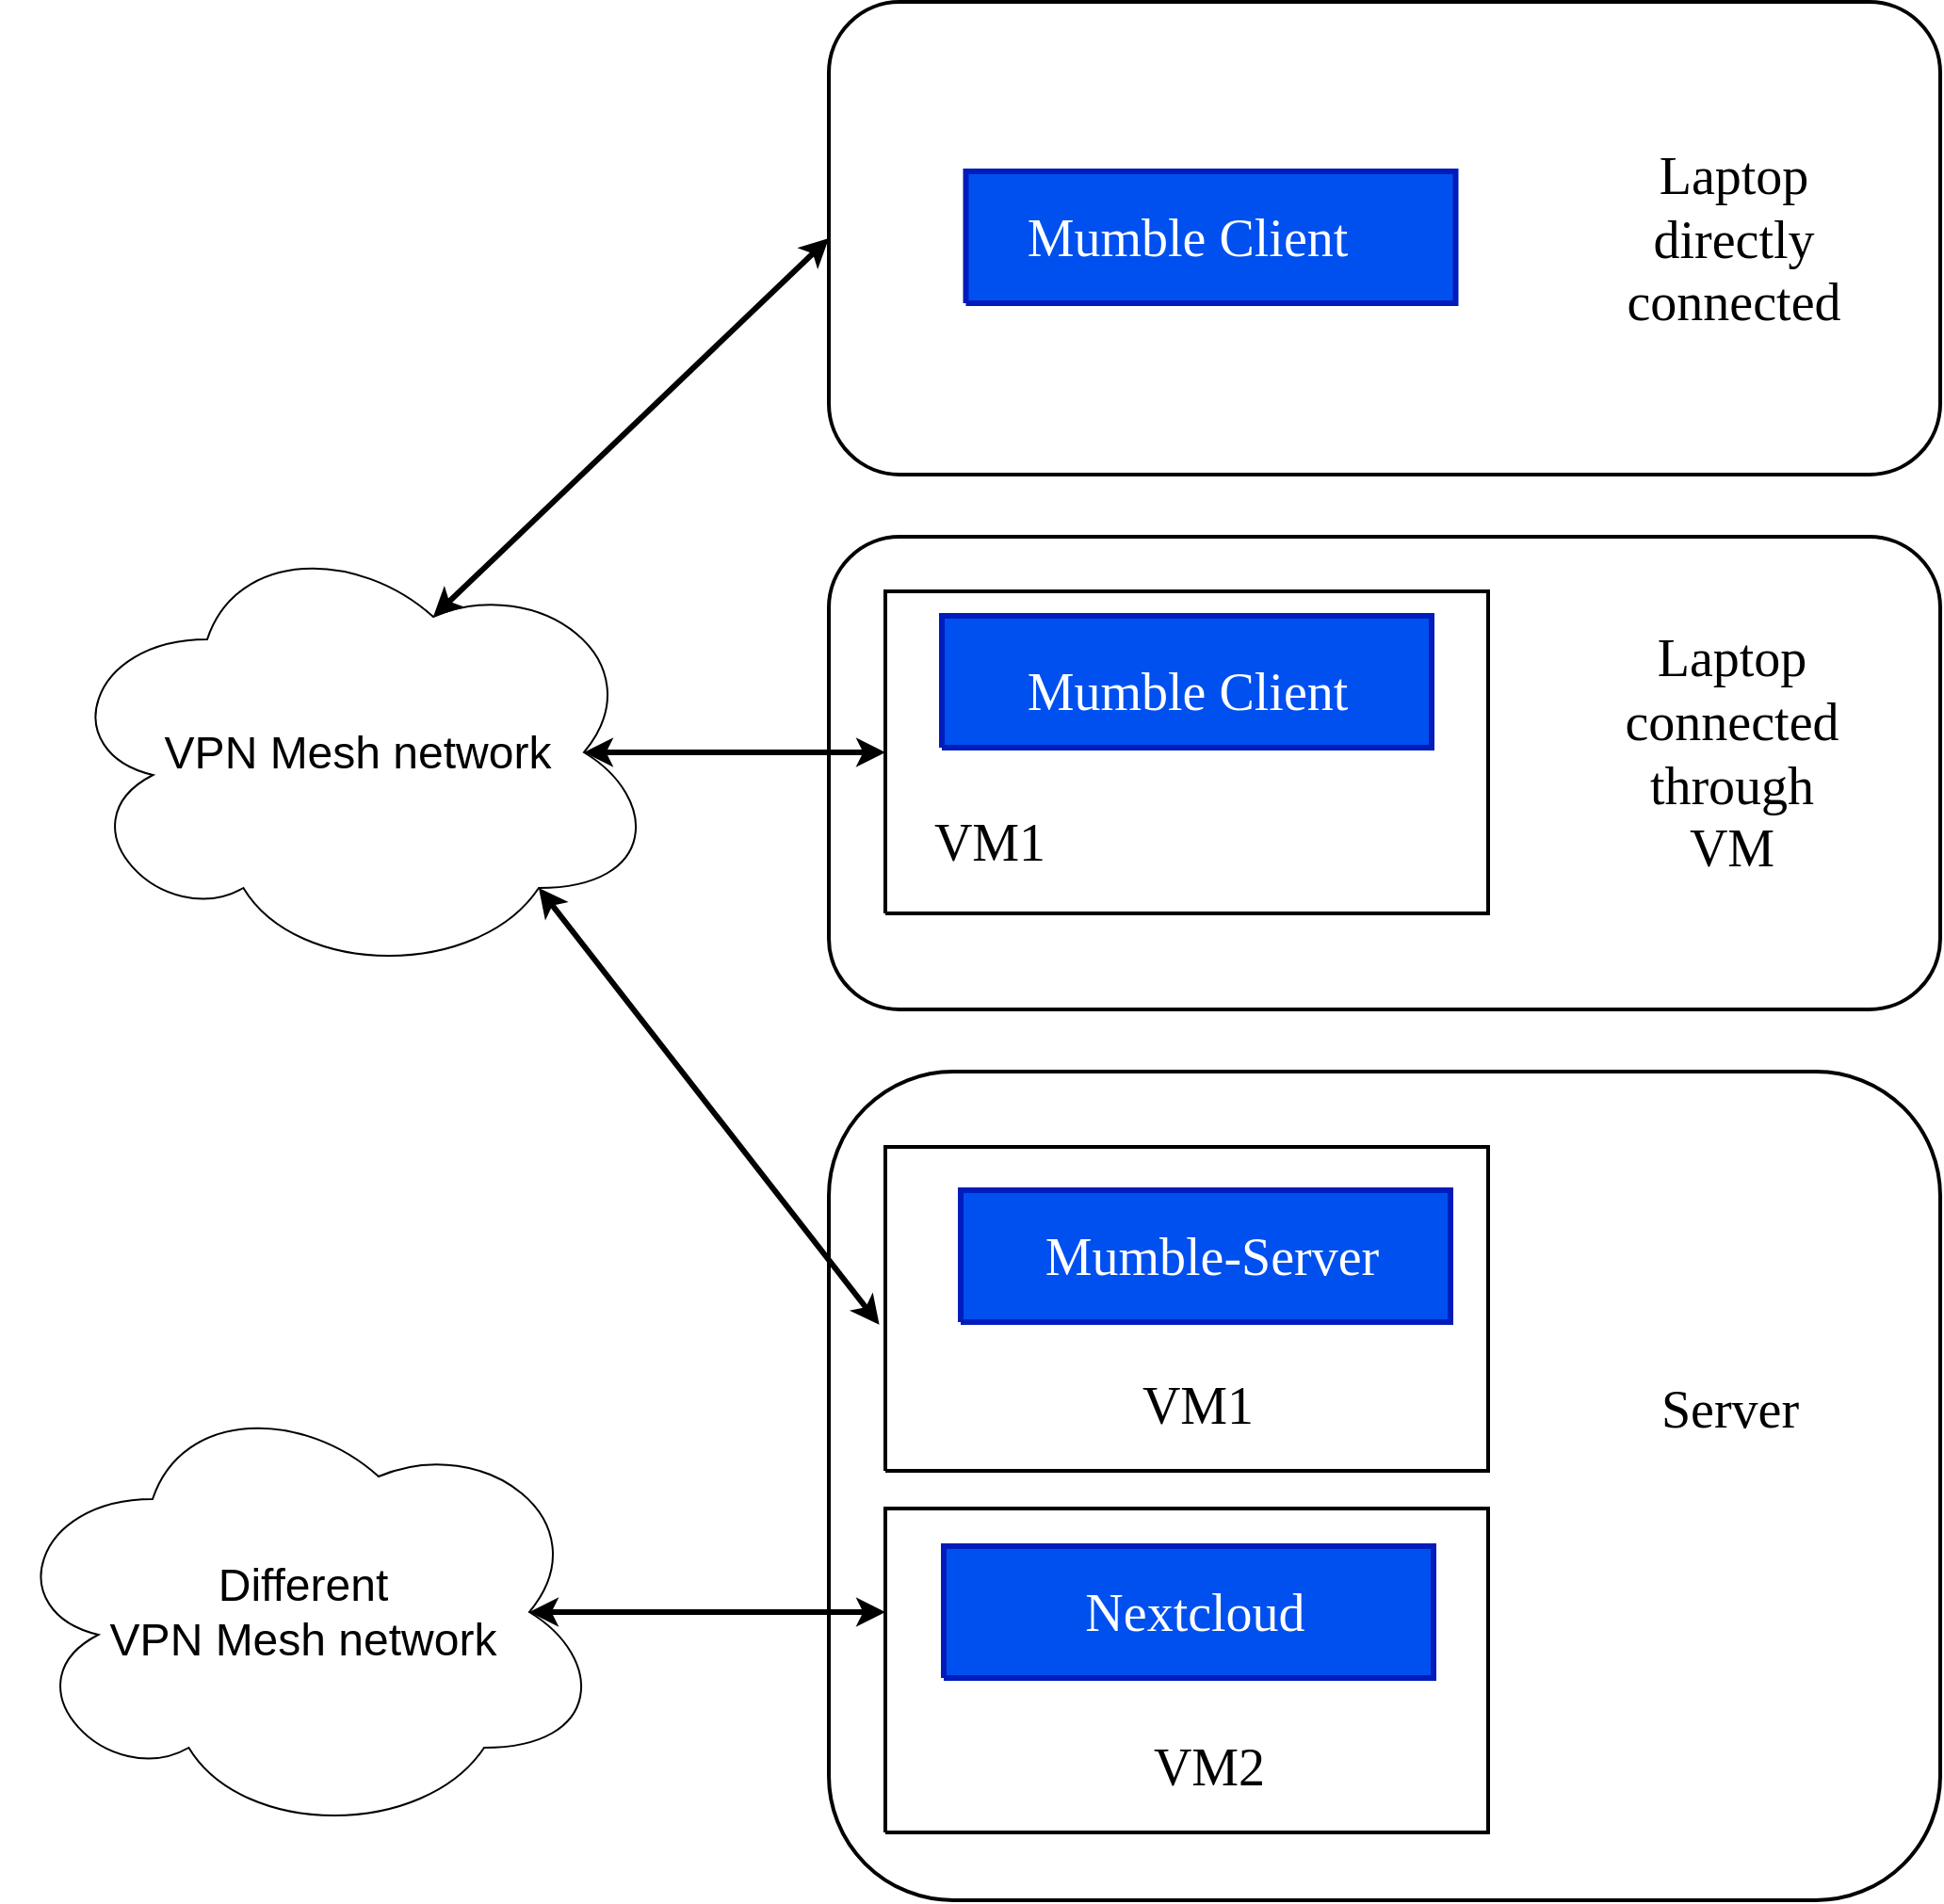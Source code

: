 <mxfile version="21.5.0" type="device">
  <diagram name="Page-1" id="Page-1">
    <mxGraphModel dx="1189" dy="1089" grid="1" gridSize="10" guides="1" tooltips="1" connect="1" arrows="1" fold="1" page="1" pageScale="1" pageWidth="850" pageHeight="1100" math="0" shadow="0">
      <root>
        <mxCell id="0" />
        <mxCell id="1" value="Connector" parent="0" />
        <mxCell id="r0mgfz6IdKgSaTeHQ_le-42" value="" style="group" vertex="1" connectable="0" parent="1">
          <mxGeometry x="591" y="788" width="709" height="440" as="geometry" />
        </mxCell>
        <mxCell id="b6oYJSDJwjR9OZKanJwb-46" value="" style="rounded=1;whiteSpace=wrap;html=1;hachureGap=4;pointerEvents=0;strokeWidth=2;" parent="r0mgfz6IdKgSaTeHQ_le-42" vertex="1">
          <mxGeometry x="119" width="590" height="440" as="geometry" />
        </mxCell>
        <mxCell id="5" value="" style="verticalAlign=middle;align=center;vsdxID=5;shape=stencil(nZBLDoAgDERP0z3SIyjew0SURgSD+Lu9kMZoXLhwN9O+tukAlrNpJg1SzDH4QW/URgNYgZTkjA4UkwJUgGXng+6DX1zLfmoymdXo17xh5zmRJ6Q42BWCfc2oJfdAr+Yv+AP9Cb7OJ3H/2JG1HNGz/84klThPVCc=);strokeWidth=2;labelBackgroundColor=none;rounded=0;html=1;whiteSpace=wrap;" parent="r0mgfz6IdKgSaTeHQ_le-42" vertex="1">
          <mxGeometry x="149" y="40" width="320" height="172" as="geometry" />
        </mxCell>
        <mxCell id="14" value="&lt;font data-darkreader-inline-color=&quot;&quot; style=&quot;font-size: 22px; font-family: &amp;quot;calibri&amp;quot;; color: rgb(0, 0, 0); direction: ltr; letter-spacing: 0px; line-height: 120%; opacity: 1; --darkreader-inline-color: #e8e6e3;&quot;&gt;&lt;font style=&quot;font-size: 28px&quot;&gt;VM1&lt;/font&gt;&lt;/font&gt;" style="verticalAlign=middle;align=center;vsdxID=19;fillColor=none;gradientColor=none;shape=stencil(nZBLDoAgDERP0z3SIyjew0SURgSD+Lu9kMZoXLhwN9O+tukAlrNpJg1SzDH4QW/URgNYgZTkjA4UkwJUgGXng+6DX1zLfmoymdXo17xh5zmRJ6Q42BWCfc2oJfdAr+Yv+AP9Cb7OJ3H/2JG1HNGz/84klThPVCc=);strokeColor=none;labelBackgroundColor=none;rounded=0;html=1;whiteSpace=wrap;" parent="r0mgfz6IdKgSaTeHQ_le-42" vertex="1">
          <mxGeometry x="190" y="152" width="250" height="53" as="geometry" />
        </mxCell>
        <mxCell id="15" value="&lt;font data-darkreader-inline-color=&quot;&quot; style=&quot;font-size: 28px; font-family: Calibri; color: rgb(0, 0, 0); direction: ltr; letter-spacing: 0px; line-height: 120%; opacity: 1; --darkreader-inline-color: #e8e6e3;&quot;&gt;Server&lt;br&gt;&lt;/font&gt;" style="verticalAlign=middle;align=center;vsdxID=20;fillColor=none;gradientColor=none;shape=stencil(nZBLDoAgDERP0z3SIyjew0SURgSD+Lu9kMZoXLhwN9O+tukAlrNpJg1SzDH4QW/URgNYgZTkjA4UkwJUgGXng+6DX1zLfmoymdXo17xh5zmRJ6Q42BWCfc2oJfdAr+Yv+AP9Cb7OJ3H/2JG1HNGz/84klThPVCc=);strokeColor=none;labelBackgroundColor=none;rounded=0;html=1;whiteSpace=wrap;" parent="r0mgfz6IdKgSaTeHQ_le-42" vertex="1">
          <mxGeometry x="535" y="152" width="125" height="53" as="geometry" />
        </mxCell>
        <mxCell id="eZtIASL5zvcn_9goES__-33" style="vsdxID=12;fillColor=#0050ef;shape=stencil(nZBLDoAgDERP0z3SIyjew0SURgSD+Lu9kMZoXLhwN9O+tukAlrNpJg1SzDH4QW/URgNYgZTkjA4UkwJUgGXng+6DX1zLfmoymdXo17xh5zmRJ6Q42BWCfc2oJfdAr+Yv+AP9Cb7OJ3H/2JG1HNGz/84klThPVCc=);strokeColor=#001DBC;strokeWidth=3;labelBackgroundColor=none;rounded=0;html=1;whiteSpace=wrap;fontColor=#ffffff;" parent="r0mgfz6IdKgSaTeHQ_le-42" vertex="1">
          <mxGeometry x="189" y="63" width="260" height="70" as="geometry" />
        </mxCell>
        <mxCell id="eZtIASL5zvcn_9goES__-34" value="&lt;font data-darkreader-inline-color=&quot;&quot; style=&quot;font-size: 28px; font-family: &amp;quot;calibri&amp;quot;; color: rgb(255, 255, 255); direction: ltr; letter-spacing: 0px; line-height: 120%; opacity: 1; --darkreader-inline-color: #e8e6e3;&quot;&gt;Mumble-Server&lt;br&gt;&lt;/font&gt;" style="verticalAlign=middle;align=center;vsdxID=25;fillColor=none;shape=stencil(nZBLDoAgDERP0z3SIyjew0SURgSD+Lu9kMZoXLhwN9O+tukAlrNpJg1SzDH4QW/URgNYgZTkjA4UkwJUgGXng+6DX1zLfmoymdXo17xh5zmRJ6Q42BWCfc2oJfdAr+Yv+AP9Cb7OJ3H/2JG1HNGz/84klThPVCc=);strokeColor=none;labelBackgroundColor=none;rounded=0;html=1;whiteSpace=wrap;" parent="r0mgfz6IdKgSaTeHQ_le-42" vertex="1">
          <mxGeometry x="204.5" y="79.5" width="234.5" height="37" as="geometry" />
        </mxCell>
        <mxCell id="r0mgfz6IdKgSaTeHQ_le-52" value="" style="verticalAlign=middle;align=center;vsdxID=5;shape=stencil(nZBLDoAgDERP0z3SIyjew0SURgSD+Lu9kMZoXLhwN9O+tukAlrNpJg1SzDH4QW/URgNYgZTkjA4UkwJUgGXng+6DX1zLfmoymdXo17xh5zmRJ6Q42BWCfc2oJfdAr+Yv+AP9Cb7OJ3H/2JG1HNGz/84klThPVCc=);strokeWidth=2;labelBackgroundColor=none;rounded=0;html=1;whiteSpace=wrap;" vertex="1" parent="r0mgfz6IdKgSaTeHQ_le-42">
          <mxGeometry x="149" y="232" width="320" height="172" as="geometry" />
        </mxCell>
        <mxCell id="r0mgfz6IdKgSaTeHQ_le-53" value="&lt;font data-darkreader-inline-color=&quot;&quot; style=&quot;font-size: 22px; font-family: &amp;quot;calibri&amp;quot;; color: rgb(0, 0, 0); direction: ltr; letter-spacing: 0px; line-height: 120%; opacity: 1; --darkreader-inline-color: #e8e6e3;&quot;&gt;&lt;font style=&quot;font-size: 28px&quot;&gt;VM2&lt;/font&gt;&lt;/font&gt;" style="verticalAlign=middle;align=center;vsdxID=19;fillColor=none;gradientColor=none;shape=stencil(nZBLDoAgDERP0z3SIyjew0SURgSD+Lu9kMZoXLhwN9O+tukAlrNpJg1SzDH4QW/URgNYgZTkjA4UkwJUgGXng+6DX1zLfmoymdXo17xh5zmRJ6Q42BWCfc2oJfdAr+Yv+AP9Cb7OJ3H/2JG1HNGz/84klThPVCc=);strokeColor=none;labelBackgroundColor=none;rounded=0;html=1;whiteSpace=wrap;" vertex="1" parent="r0mgfz6IdKgSaTeHQ_le-42">
          <mxGeometry x="196" y="344" width="250" height="53" as="geometry" />
        </mxCell>
        <mxCell id="r0mgfz6IdKgSaTeHQ_le-58" style="vsdxID=12;fillColor=#0050ef;shape=stencil(nZBLDoAgDERP0z3SIyjew0SURgSD+Lu9kMZoXLhwN9O+tukAlrNpJg1SzDH4QW/URgNYgZTkjA4UkwJUgGXng+6DX1zLfmoymdXo17xh5zmRJ6Q42BWCfc2oJfdAr+Yv+AP9Cb7OJ3H/2JG1HNGz/84klThPVCc=);strokeColor=#001DBC;strokeWidth=3;labelBackgroundColor=none;rounded=0;html=1;whiteSpace=wrap;fontColor=#ffffff;" vertex="1" parent="r0mgfz6IdKgSaTeHQ_le-42">
          <mxGeometry x="180" y="252" width="260" height="70" as="geometry" />
        </mxCell>
        <mxCell id="r0mgfz6IdKgSaTeHQ_le-59" value="&lt;font data-darkreader-inline-color=&quot;&quot; style=&quot;font-size: 28px; font-family: &amp;quot;calibri&amp;quot;; color: rgb(255, 255, 255); direction: ltr; letter-spacing: 0px; line-height: 120%; opacity: 1; --darkreader-inline-color: #e8e6e3;&quot;&gt;Nextcloud&lt;br&gt;&lt;/font&gt;" style="verticalAlign=middle;align=center;vsdxID=25;fillColor=none;shape=stencil(nZBLDoAgDERP0z3SIyjew0SURgSD+Lu9kMZoXLhwN9O+tukAlrNpJg1SzDH4QW/URgNYgZTkjA4UkwJUgGXng+6DX1zLfmoymdXo17xh5zmRJ6Q42BWCfc2oJfdAr+Yv+AP9Cb7OJ3H/2JG1HNGz/84klThPVCc=);strokeColor=none;labelBackgroundColor=none;rounded=0;html=1;whiteSpace=wrap;" vertex="1" parent="r0mgfz6IdKgSaTeHQ_le-42">
          <mxGeometry x="195.5" y="268.5" width="234.5" height="37" as="geometry" />
        </mxCell>
        <mxCell id="r0mgfz6IdKgSaTeHQ_le-43" value="" style="group" vertex="1" connectable="0" parent="1">
          <mxGeometry x="710" y="504" width="590" height="251" as="geometry" />
        </mxCell>
        <mxCell id="b6oYJSDJwjR9OZKanJwb-45" value="" style="rounded=1;whiteSpace=wrap;html=1;hachureGap=4;pointerEvents=0;strokeWidth=2;" parent="r0mgfz6IdKgSaTeHQ_le-43" vertex="1">
          <mxGeometry width="590" height="251" as="geometry" />
        </mxCell>
        <mxCell id="6" style="vsdxID=6;shape=stencil(nZBLDoAgDERP0z3SIyjew0SURgSD+Lu9kMZoXLhwN9O+tukAlrNpJg1SzDH4QW/URgNYgZTkjA4UkwJUgGXng+6DX1zLfmoymdXo17xh5zmRJ6Q42BWCfc2oJfdAr+Yv+AP9Cb7OJ3H/2JG1HNGz/84klThPVCc=);strokeWidth=2;labelBackgroundColor=none;rounded=0;html=1;whiteSpace=wrap;" parent="r0mgfz6IdKgSaTeHQ_le-43" vertex="1">
          <mxGeometry x="30" y="29" width="320" height="171" as="geometry" />
        </mxCell>
        <mxCell id="21" value="&lt;font data-darkreader-inline-color=&quot;&quot; style=&quot;font-size: 28px; font-family: &amp;quot;calibri&amp;quot;; color: rgb(0, 0, 0); direction: ltr; letter-spacing: 0px; line-height: 120%; opacity: 1; --darkreader-inline-color: #e8e6e3;&quot;&gt;VM1&lt;br&gt;&lt;/font&gt;" style="verticalAlign=middle;align=center;vsdxID=27;fillColor=none;gradientColor=none;shape=stencil(nZBLDoAgDERP0z3SIyjew0SURgSD+Lu9kMZoXLhwN9O+tukAlrNpJg1SzDH4QW/URgNYgZTkjA4UkwJUgGXng+6DX1zLfmoymdXo17xh5zmRJ6Q42BWCfc2oJfdAr+Yv+AP9Cb7OJ3H/2JG1HNGz/84klThPVCc=);strokeColor=none;labelBackgroundColor=none;rounded=0;html=1;whiteSpace=wrap;" parent="r0mgfz6IdKgSaTeHQ_le-43" vertex="1">
          <mxGeometry x="31" y="135" width="109" height="53" as="geometry" />
        </mxCell>
        <mxCell id="22" value="&lt;font data-darkreader-inline-color=&quot;&quot; style=&quot;font-size: 28px; font-family: &amp;quot;calibri&amp;quot;; color: rgb(0, 0, 0); direction: ltr; letter-spacing: 0px; line-height: 120%; opacity: 1; --darkreader-inline-color: #e8e6e3;&quot;&gt;Laptop connected through VM&lt;br&gt;&lt;/font&gt;" style="verticalAlign=middle;align=center;vsdxID=28;fillColor=none;gradientColor=none;shape=stencil(nZBLDoAgDERP0z3SIyjew0SURgSD+Lu9kMZoXLhwN9O+tukAlrNpJg1SzDH4QW/URgNYgZTkjA4UkwJUgGXng+6DX1zLfmoymdXo17xh5zmRJ6Q42BWCfc2oJfdAr+Yv+AP9Cb7OJ3H/2JG1HNGz/84klThPVCc=);strokeColor=none;labelBackgroundColor=none;rounded=0;html=1;whiteSpace=wrap;" parent="r0mgfz6IdKgSaTeHQ_le-43" vertex="1">
          <mxGeometry x="412" y="30" width="135" height="170" as="geometry" />
        </mxCell>
        <mxCell id="eZtIASL5zvcn_9goES__-39" style="vsdxID=12;fillColor=#0050ef;shape=stencil(nZBLDoAgDERP0z3SIyjew0SURgSD+Lu9kMZoXLhwN9O+tukAlrNpJg1SzDH4QW/URgNYgZTkjA4UkwJUgGXng+6DX1zLfmoymdXo17xh5zmRJ6Q42BWCfc2oJfdAr+Yv+AP9Cb7OJ3H/2JG1HNGz/84klThPVCc=);strokeColor=#001DBC;strokeWidth=3;labelBackgroundColor=none;rounded=0;html=1;whiteSpace=wrap;fontColor=#ffffff;" parent="r0mgfz6IdKgSaTeHQ_le-43" vertex="1">
          <mxGeometry x="60" y="42" width="260" height="70" as="geometry" />
        </mxCell>
        <mxCell id="eZtIASL5zvcn_9goES__-40" value="&lt;font data-darkreader-inline-color=&quot;&quot; style=&quot;font-size: 28px; font-family: &amp;quot;calibri&amp;quot;; color: rgb(255, 255, 255); direction: ltr; letter-spacing: 0px; line-height: 120%; opacity: 1; --darkreader-inline-color: #e8e6e3;&quot;&gt;Mumble Client&lt;br&gt;&lt;/font&gt;" style="verticalAlign=middle;align=center;vsdxID=25;fillColor=none;shape=stencil(nZBLDoAgDERP0z3SIyjew0SURgSD+Lu9kMZoXLhwN9O+tukAlrNpJg1SzDH4QW/URgNYgZTkjA4UkwJUgGXng+6DX1zLfmoymdXo17xh5zmRJ6Q42BWCfc2oJfdAr+Yv+AP9Cb7OJ3H/2JG1HNGz/84klThPVCc=);strokeColor=none;labelBackgroundColor=none;rounded=0;html=1;whiteSpace=wrap;" parent="r0mgfz6IdKgSaTeHQ_le-43" vertex="1">
          <mxGeometry x="72.75" y="63.5" width="234.5" height="37" as="geometry" />
        </mxCell>
        <mxCell id="r0mgfz6IdKgSaTeHQ_le-44" value="" style="group" vertex="1" connectable="0" parent="1">
          <mxGeometry x="710" y="220" width="590" height="251" as="geometry" />
        </mxCell>
        <mxCell id="eZtIASL5zvcn_9goES__-30" value="" style="rounded=1;whiteSpace=wrap;html=1;hachureGap=4;pointerEvents=0;strokeWidth=2;" parent="r0mgfz6IdKgSaTeHQ_le-44" vertex="1">
          <mxGeometry width="590" height="251" as="geometry" />
        </mxCell>
        <mxCell id="eZtIASL5zvcn_9goES__-32" value="&lt;font data-darkreader-inline-color=&quot;&quot; style=&quot;font-size: 28px; font-family: &amp;quot;calibri&amp;quot;; color: rgb(0, 0, 0); direction: ltr; letter-spacing: 0px; line-height: 120%; opacity: 1; --darkreader-inline-color: #e8e6e3;&quot;&gt;Laptop directly connected&lt;br&gt;&lt;/font&gt;" style="verticalAlign=middle;align=center;vsdxID=28;fillColor=none;gradientColor=none;shape=stencil(nZBLDoAgDERP0z3SIyjew0SURgSD+Lu9kMZoXLhwN9O+tukAlrNpJg1SzDH4QW/URgNYgZTkjA4UkwJUgGXng+6DX1zLfmoymdXo17xh5zmRJ6Q42BWCfc2oJfdAr+Yv+AP9Cb7OJ3H/2JG1HNGz/84klThPVCc=);strokeColor=none;labelBackgroundColor=none;rounded=0;html=1;whiteSpace=wrap;" parent="r0mgfz6IdKgSaTeHQ_le-44" vertex="1">
          <mxGeometry x="413" y="76" width="135" height="99" as="geometry" />
        </mxCell>
        <mxCell id="eZtIASL5zvcn_9goES__-42" style="vsdxID=12;fillColor=#0050ef;shape=stencil(nZBLDoAgDERP0z3SIyjew0SURgSD+Lu9kMZoXLhwN9O+tukAlrNpJg1SzDH4QW/URgNYgZTkjA4UkwJUgGXng+6DX1zLfmoymdXo17xh5zmRJ6Q42BWCfc2oJfdAr+Yv+AP9Cb7OJ3H/2JG1HNGz/84klThPVCc=);strokeColor=#001DBC;strokeWidth=3;labelBackgroundColor=none;rounded=0;html=1;whiteSpace=wrap;fontColor=#ffffff;" parent="r0mgfz6IdKgSaTeHQ_le-44" vertex="1">
          <mxGeometry x="72.75" y="90" width="260" height="70" as="geometry" />
        </mxCell>
        <mxCell id="eZtIASL5zvcn_9goES__-43" value="&lt;font data-darkreader-inline-color=&quot;&quot; style=&quot;font-size: 28px; font-family: &amp;quot;calibri&amp;quot;; color: rgb(255, 255, 255); direction: ltr; letter-spacing: 0px; line-height: 120%; opacity: 1; --darkreader-inline-color: #e8e6e3;&quot;&gt;Mumble Client&lt;br&gt;&lt;/font&gt;" style="verticalAlign=middle;align=center;vsdxID=25;fillColor=none;shape=stencil(nZBLDoAgDERP0z3SIyjew0SURgSD+Lu9kMZoXLhwN9O+tukAlrNpJg1SzDH4QW/URgNYgZTkjA4UkwJUgGXng+6DX1zLfmoymdXo17xh5zmRJ6Q42BWCfc2oJfdAr+Yv+AP9Cb7OJ3H/2JG1HNGz/84klThPVCc=);strokeColor=none;labelBackgroundColor=none;rounded=0;html=1;whiteSpace=wrap;" parent="r0mgfz6IdKgSaTeHQ_le-44" vertex="1">
          <mxGeometry x="72.75" y="106" width="234.5" height="37" as="geometry" />
        </mxCell>
        <mxCell id="r0mgfz6IdKgSaTeHQ_le-60" value="&lt;div&gt;&lt;font style=&quot;font-size: 24px;&quot;&gt;Different &lt;br&gt;&lt;/font&gt;&lt;/div&gt;&lt;div&gt;&lt;font style=&quot;font-size: 24px;&quot;&gt;VPN Mesh network&lt;/font&gt;&lt;/div&gt;" style="ellipse;shape=cloud;whiteSpace=wrap;html=1;" vertex="1" parent="1">
          <mxGeometry x="271" y="955" width="320" height="240" as="geometry" />
        </mxCell>
        <mxCell id="r0mgfz6IdKgSaTeHQ_le-63" value="" style="endArrow=classic;html=1;rounded=0;entryX=0.875;entryY=0.5;entryDx=0;entryDy=0;entryPerimeter=0;strokeWidth=3;startArrow=classic;startFill=1;" edge="1" parent="1" target="r0mgfz6IdKgSaTeHQ_le-60">
          <mxGeometry width="50" height="50" relative="1" as="geometry">
            <mxPoint x="740" y="1075" as="sourcePoint" />
            <mxPoint x="510" y="880" as="targetPoint" />
          </mxGeometry>
        </mxCell>
        <mxCell id="r0mgfz6IdKgSaTeHQ_le-33" value="&lt;font style=&quot;font-size: 24px;&quot;&gt;VPN Mesh network&lt;/font&gt;" style="ellipse;shape=cloud;whiteSpace=wrap;html=1;" vertex="1" parent="1">
          <mxGeometry x="300" y="498.5" width="320" height="240" as="geometry" />
        </mxCell>
        <mxCell id="r0mgfz6IdKgSaTeHQ_le-65" value="" style="endArrow=classic;html=1;rounded=0;entryX=0.8;entryY=0.8;entryDx=0;entryDy=0;entryPerimeter=0;strokeWidth=3;startArrow=classic;startFill=1;exitX=-0.01;exitY=0.549;exitDx=0;exitDy=0;exitPerimeter=0;" edge="1" parent="1" source="5" target="r0mgfz6IdKgSaTeHQ_le-33">
          <mxGeometry width="50" height="50" relative="1" as="geometry">
            <mxPoint x="780" y="886" as="sourcePoint" />
            <mxPoint x="660" y="840" as="targetPoint" />
          </mxGeometry>
        </mxCell>
        <mxCell id="r0mgfz6IdKgSaTeHQ_le-66" value="" style="endArrow=classic;html=1;rounded=0;entryX=0.875;entryY=0.5;entryDx=0;entryDy=0;entryPerimeter=0;strokeWidth=3;startArrow=classic;startFill=1;" edge="1" parent="1" source="6" target="r0mgfz6IdKgSaTeHQ_le-33">
          <mxGeometry width="50" height="50" relative="1" as="geometry">
            <mxPoint x="790" y="896" as="sourcePoint" />
            <mxPoint x="566" y="717" as="targetPoint" />
          </mxGeometry>
        </mxCell>
        <mxCell id="r0mgfz6IdKgSaTeHQ_le-67" value="" style="endArrow=classic;html=1;rounded=0;entryX=0.625;entryY=0.2;entryDx=0;entryDy=0;entryPerimeter=0;strokeWidth=3;startArrow=classic;startFill=1;exitX=0;exitY=0.5;exitDx=0;exitDy=0;" edge="1" parent="1" source="eZtIASL5zvcn_9goES__-30" target="r0mgfz6IdKgSaTeHQ_le-33">
          <mxGeometry width="50" height="50" relative="1" as="geometry">
            <mxPoint x="750" y="630" as="sourcePoint" />
            <mxPoint x="590" y="645" as="targetPoint" />
          </mxGeometry>
        </mxCell>
      </root>
    </mxGraphModel>
  </diagram>
</mxfile>
